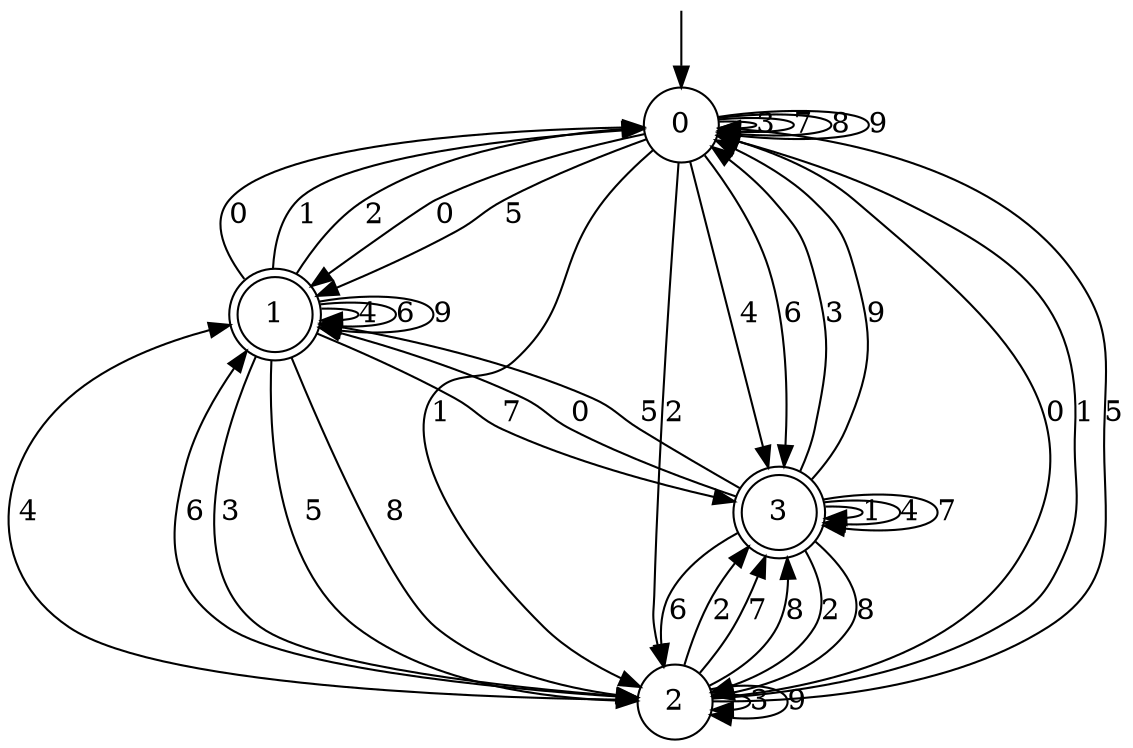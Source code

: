 digraph g {

	s0 [shape="circle" label="0"];
	s1 [shape="doublecircle" label="1"];
	s2 [shape="circle" label="2"];
	s3 [shape="doublecircle" label="3"];
	s0 -> s1 [label="0"];
	s0 -> s2 [label="1"];
	s0 -> s2 [label="2"];
	s0 -> s0 [label="3"];
	s0 -> s3 [label="4"];
	s0 -> s1 [label="5"];
	s0 -> s3 [label="6"];
	s0 -> s0 [label="7"];
	s0 -> s0 [label="8"];
	s0 -> s0 [label="9"];
	s1 -> s0 [label="0"];
	s1 -> s0 [label="1"];
	s1 -> s0 [label="2"];
	s1 -> s2 [label="3"];
	s1 -> s1 [label="4"];
	s1 -> s2 [label="5"];
	s1 -> s1 [label="6"];
	s1 -> s3 [label="7"];
	s1 -> s2 [label="8"];
	s1 -> s1 [label="9"];
	s2 -> s0 [label="0"];
	s2 -> s0 [label="1"];
	s2 -> s3 [label="2"];
	s2 -> s2 [label="3"];
	s2 -> s1 [label="4"];
	s2 -> s0 [label="5"];
	s2 -> s1 [label="6"];
	s2 -> s3 [label="7"];
	s2 -> s3 [label="8"];
	s2 -> s2 [label="9"];
	s3 -> s1 [label="0"];
	s3 -> s3 [label="1"];
	s3 -> s2 [label="2"];
	s3 -> s0 [label="3"];
	s3 -> s3 [label="4"];
	s3 -> s1 [label="5"];
	s3 -> s2 [label="6"];
	s3 -> s3 [label="7"];
	s3 -> s2 [label="8"];
	s3 -> s0 [label="9"];

__start0 [label="" shape="none" width="0" height="0"];
__start0 -> s0;

}
